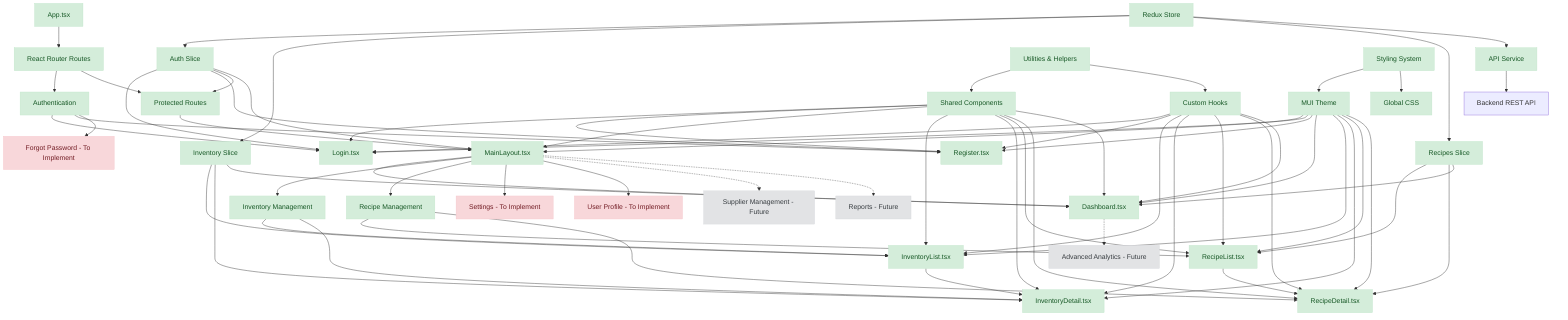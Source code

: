 graph TD
    %% Main Application Structure
    App[App.tsx] --> Routes[React Router Routes]
    Routes --> Auth[Authentication]
    Routes --> ProtectedRoutes[Protected Routes]
    
    %% Authentication Flow
    Auth --> Login[Login.tsx]
    Auth --> Register[Register.tsx]
    Auth --> ForgotPassword[Forgot Password - To Implement]
    
    %% Protected Routes
    ProtectedRoutes --> MainLayout[MainLayout.tsx]
    MainLayout --> Dashboard[Dashboard.tsx]
    MainLayout --> Inventory[Inventory Management]
    MainLayout --> Recipes[Recipe Management]
    MainLayout --> Settings[Settings - To Implement]
    MainLayout --> Profile[User Profile - To Implement]
    
    %% State Management
    Redux[Redux Store] --> AuthSlice[Auth Slice]
    Redux --> InventorySlice[Inventory Slice]
    Redux --> RecipesSlice[Recipes Slice]
    Redux --> API[API Service]
    
    %% Inventory Management
    Inventory --> InventoryList[InventoryList.tsx]
    Inventory --> InventoryDetail[InventoryDetail.tsx]
    InventoryList --> InventoryDetail
    
    %% Recipe Management
    Recipes --> RecipeList[RecipeList.tsx]
    Recipes --> RecipeDetail[RecipeDetail.tsx]
    RecipeList --> RecipeDetail
    
    %% Data Flow
    API --> BackendAPI[Backend REST API]
    
    %% Services & Utilities
    Utilities[Utilities & Helpers] --> Components[Shared Components]
    Utilities --> Hooks[Custom Hooks]
    
    %% Style System
    Styles[Styling System] --> Theme[MUI Theme]
    Styles --> CSS[Global CSS]
    
    %% Component Dependencies
    Components --> Login
    Components --> Register
    Components --> MainLayout
    Components --> InventoryList
    Components --> InventoryDetail
    Components --> RecipeList
    Components --> RecipeDetail
    Components --> Dashboard
    
    %% Hooks Usage
    Hooks --> Login
    Hooks --> Register
    Hooks --> InventoryList
    Hooks --> InventoryDetail
    Hooks --> RecipeList
    Hooks --> RecipeDetail
    Hooks --> Dashboard
    
    %% State Management Usage
    AuthSlice --> Login
    AuthSlice --> Register
    AuthSlice --> ProtectedRoutes
    AuthSlice --> MainLayout
    InventorySlice --> InventoryList
    InventorySlice --> InventoryDetail
    InventorySlice --> Dashboard
    RecipesSlice --> RecipeList
    RecipesSlice --> RecipeDetail
    RecipesSlice --> Dashboard
    
    %% Styling
    Theme --> MainLayout
    Theme --> Login
    Theme --> Register
    Theme --> Dashboard
    Theme --> InventoryList
    Theme --> InventoryDetail
    Theme --> RecipeList
    Theme --> RecipeDetail
    
    %% Future Components (dotted lines)
    MainLayout -.-> SupplierManagement[Supplier Management - Future]
    MainLayout -.-> Reports[Reports - Future]
    Dashboard -.-> Analytics[Advanced Analytics - Future]
    
    %% Technical Implementation Details
    classDef implemented fill:#d4edda,stroke:#c3e6cb,color:#155724
    classDef toImplement fill:#f8d7da,stroke:#f5c6cb,color:#721c24
    classDef future fill:#e2e3e5,stroke:#d6d8db,color:#383d41
    
    class App,Routes,Auth,ProtectedRoutes,MainLayout,Dashboard,Inventory,Recipes,Redux,AuthSlice,InventorySlice,RecipesSlice,API,InventoryList,InventoryDetail,RecipeList,RecipeDetail,Login,Register,Utilities,Components,Hooks,Styles,Theme,CSS implemented
    class ForgotPassword,Settings,Profile toImplement
    class SupplierManagement,Reports,Analytics future